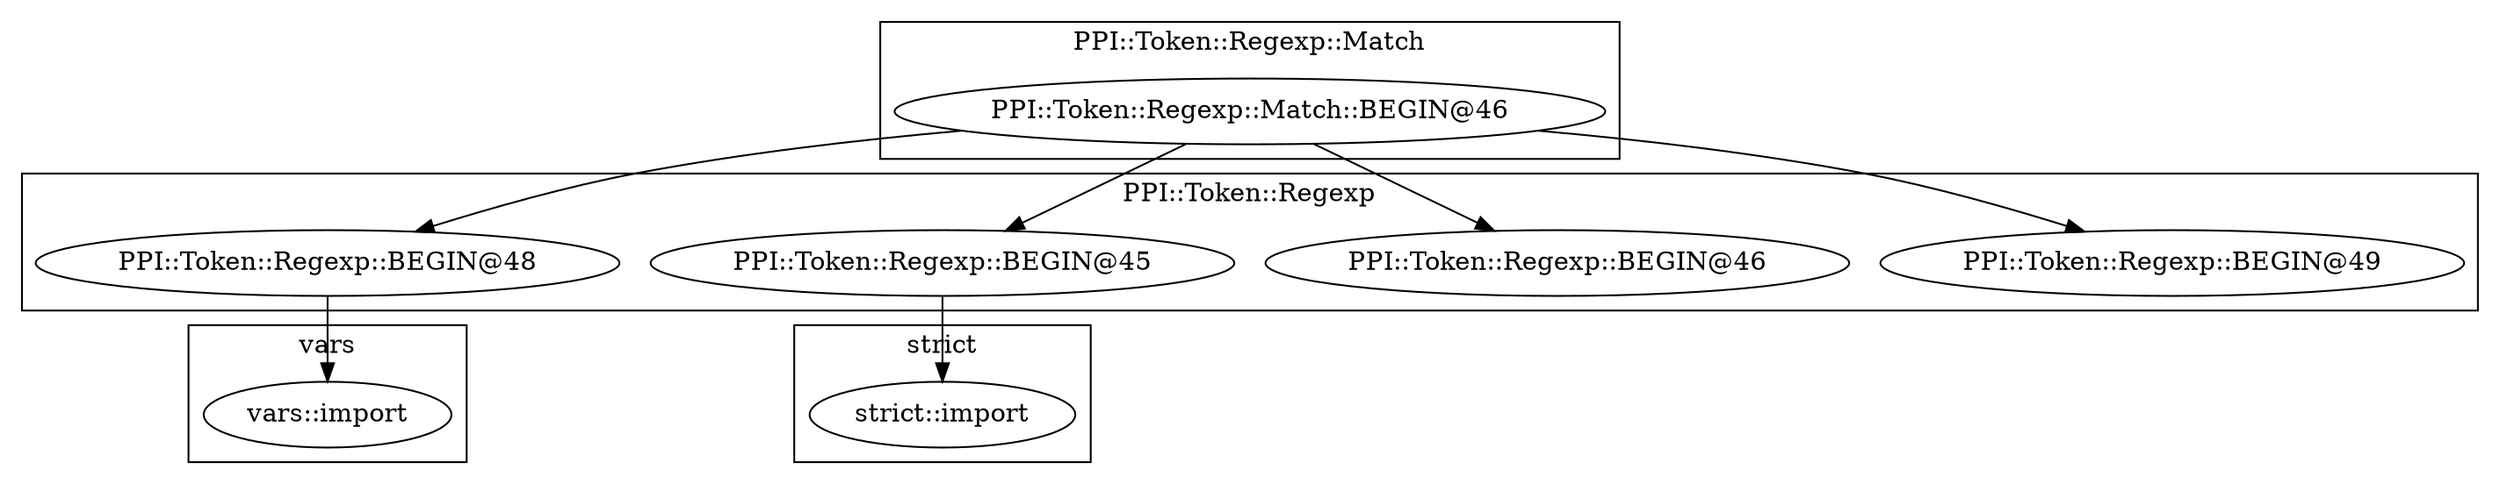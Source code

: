 digraph {
graph [overlap=false]
subgraph cluster_PPI_Token_Regexp {
	label="PPI::Token::Regexp";
	"PPI::Token::Regexp::BEGIN@49";
	"PPI::Token::Regexp::BEGIN@46";
	"PPI::Token::Regexp::BEGIN@48";
	"PPI::Token::Regexp::BEGIN@45";
}
subgraph cluster_PPI_Token_Regexp_Match {
	label="PPI::Token::Regexp::Match";
	"PPI::Token::Regexp::Match::BEGIN@46";
}
subgraph cluster_vars {
	label="vars";
	"vars::import";
}
subgraph cluster_strict {
	label="strict";
	"strict::import";
}
"PPI::Token::Regexp::Match::BEGIN@46" -> "PPI::Token::Regexp::BEGIN@48";
"PPI::Token::Regexp::BEGIN@45" -> "strict::import";
"PPI::Token::Regexp::Match::BEGIN@46" -> "PPI::Token::Regexp::BEGIN@46";
"PPI::Token::Regexp::BEGIN@48" -> "vars::import";
"PPI::Token::Regexp::Match::BEGIN@46" -> "PPI::Token::Regexp::BEGIN@49";
"PPI::Token::Regexp::Match::BEGIN@46" -> "PPI::Token::Regexp::BEGIN@45";
}
